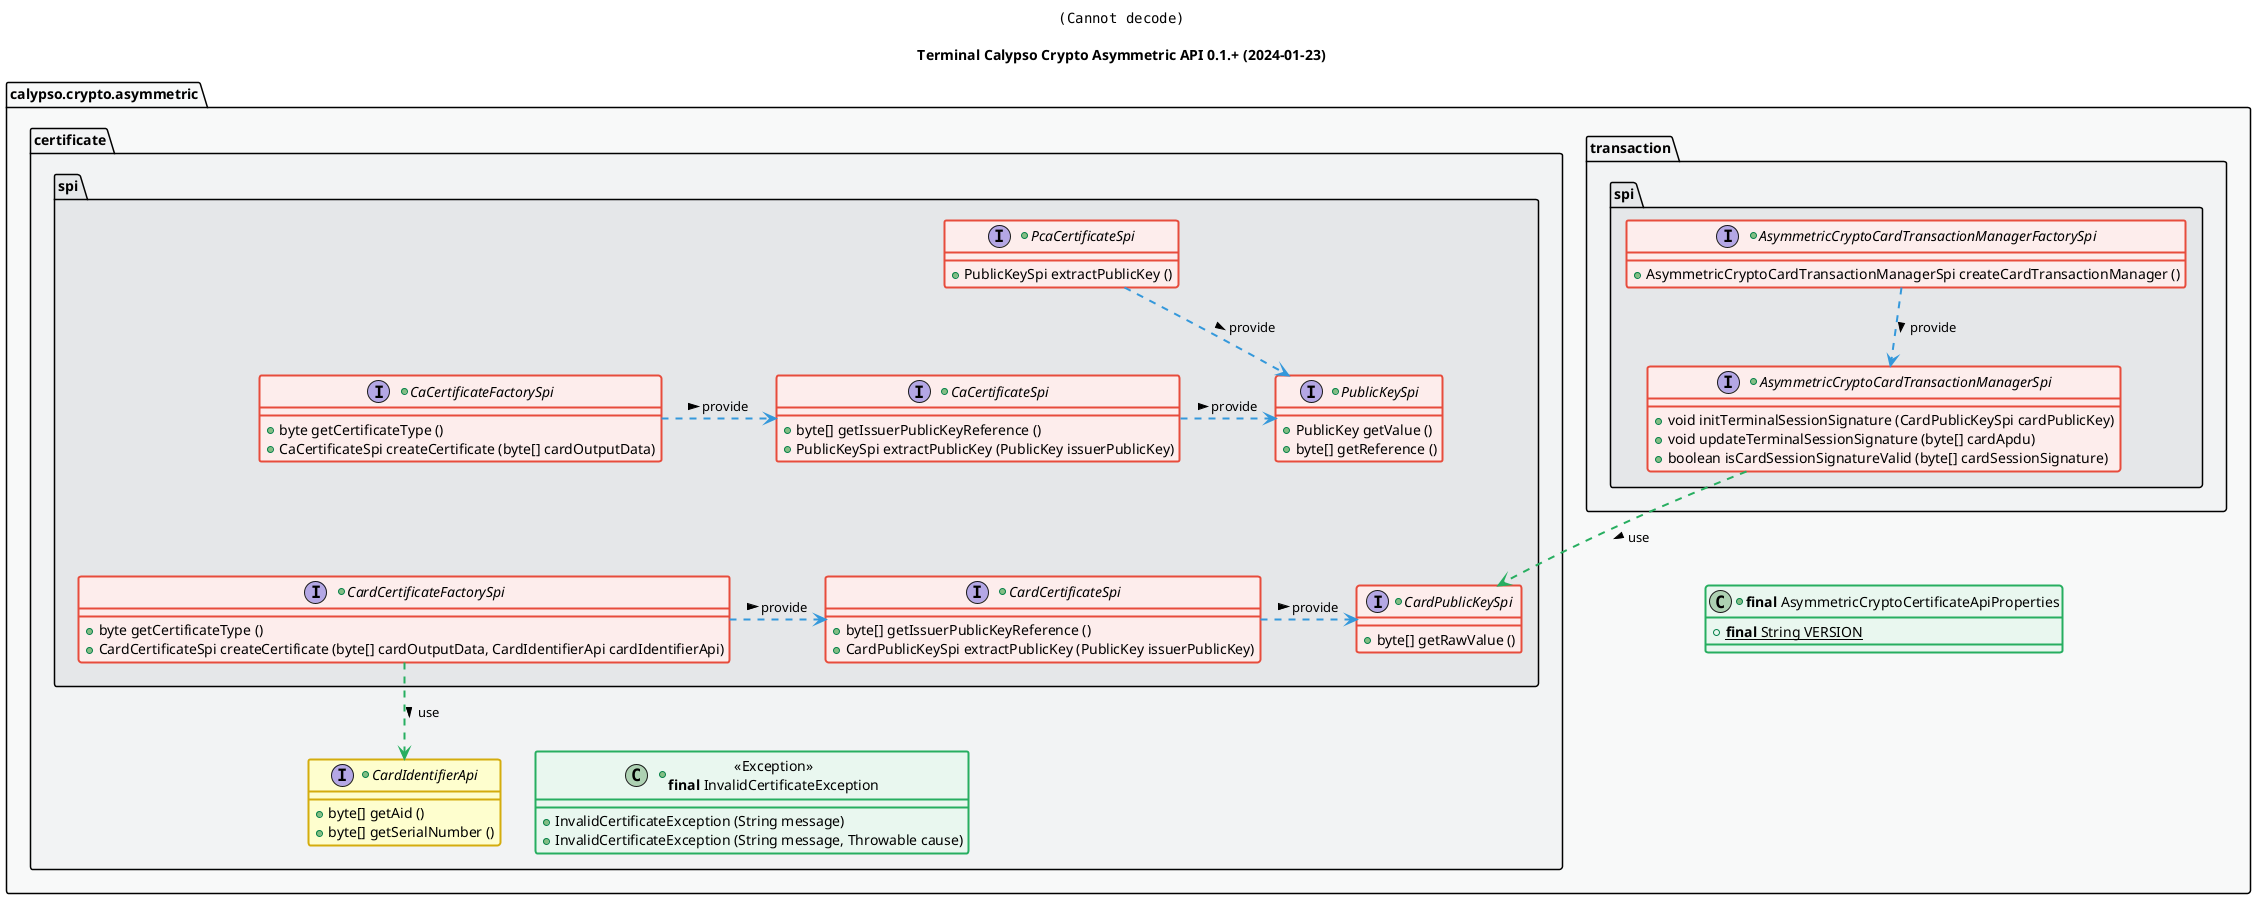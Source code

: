 @startuml
title
    <img:../assets/logo.svg{scale=0.2}>

    Terminal Calypso Crypto Asymmetric API 0.1.+ (2024-01-23)
end title

' == THEME ==

'Couleurs issues de : https://htmlcolorcodes.com/fr/tableau-de-couleur/tableau-de-couleur-design-plat/
!define C_GREY1 F8F9F9
!define C_GREY2 F2F3F4
!define C_GREY3 E5E7E9
!define C_GREY4 D7DBDD
!define C_GREY5 CACFD2
!define C_GREY6 BDC3C7
!define C_LINK 3498DB
!define C_USE 27AE60
!define C_THROW 2C3E50

' -- Styles that don't work with new version of plantuml --
skinparam stereotypeABorderColor #A9DCDF
skinparam stereotypeIBorderColor #B4A7E5
skinparam stereotypeCBorderColor #ADD1B2
skinparam stereotypeEBorderColor #EB93DF
' -- END --

skinparam ClassBorderThickness 2
skinparam ArrowThickness 2

' Yellow
skinparam ClassBackgroundColor #FEFECE
skinparam ClassBorderColor #D4AC0D
' Red
skinparam ClassBackgroundColor<<red>> #FDEDEC
skinparam ClassBorderColor<<red>> #E74C3C
hide <<red>> stereotype
' Purple
skinparam ClassBackgroundColor<<purple>> #F4ECF7
skinparam ClassBorderColor<<purple>> #8E44AD
hide <<purple>> stereotype
' blue
skinparam ClassBackgroundColor<<blue>> #EBF5FB
skinparam ClassBorderColor<<blue>> #3498DB
hide <<blue>> stereotype
' Green
skinparam ClassBackgroundColor<<green>> #E9F7EF
skinparam ClassBorderColor<<green>> #27AE60
hide <<green>> stereotype
' Grey
skinparam ClassBackgroundColor<<grey>> #EAECEE
skinparam ClassBorderColor<<grey>> #2C3E50
hide <<grey>> stereotype

' == CONTENT ==

package "calypso.crypto.asymmetric" as api {
    package "transaction" as transaction {
        package spi {
            +interface AsymmetricCryptoCardTransactionManagerFactorySpi <<red>> {
                +AsymmetricCryptoCardTransactionManagerSpi createCardTransactionManager ()
            }
            +interface AsymmetricCryptoCardTransactionManagerSpi <<red>> {
                +void initTerminalSessionSignature (CardPublicKeySpi cardPublicKey)
                +void updateTerminalSessionSignature (byte[] cardApdu)
                +boolean isCardSessionSignatureValid (byte[] cardSessionSignature)
            }
        }
    }
    +class "**final** AsymmetricCryptoCertificateApiProperties" as ApiProperties <<green>> {
        +{static} **final** String VERSION
    }
    package "certificate" as certificate {
        +interface CardIdentifierApi {
            +byte[] getAid ()
            +byte[] getSerialNumber ()
        }
        package spi {
            together {
            +interface PcaCertificateSpi <<red>> {
                +PublicKeySpi extractPublicKey ()
            }
            +interface CaCertificateFactorySpi <<red>> {
                +byte getCertificateType ()
                +CaCertificateSpi createCertificate (byte[] cardOutputData)
            }
            +interface CaCertificateSpi <<red>> {
                +byte[] getIssuerPublicKeyReference ()
                +PublicKeySpi extractPublicKey (PublicKey issuerPublicKey)
            }
            +interface CardCertificateFactorySpi <<red>> {
                +byte getCertificateType ()
                +CardCertificateSpi createCertificate (byte[] cardOutputData, CardIdentifierApi cardIdentifierApi)
            }
            +interface CardCertificateSpi <<red>> {
                +byte[] getIssuerPublicKeyReference ()
                +CardPublicKeySpi extractPublicKey (PublicKey issuerPublicKey)
            }
            }
            +interface PublicKeySpi <<red>> {
                +PublicKey getValue ()
                +byte[] getReference ()
            }
            +interface CardPublicKeySpi <<red>> {
                +byte[] getRawValue ()
            }
        }
        +class "<<Exception>>\n**final** InvalidCertificateException" as InvalidCertificateException <<green>> {
            +InvalidCertificateException (String message)
            +InvalidCertificateException (String message, Throwable cause)
        }
    }
}

' Associations

AsymmetricCryptoCardTransactionManagerFactorySpi ..> AsymmetricCryptoCardTransactionManagerSpi #C_LINK : provide >

AsymmetricCryptoCardTransactionManagerSpi ..> CardPublicKeySpi #C_USE : use >

CaCertificateFactorySpi .right.> CaCertificateSpi #C_LINK : provide >
CardCertificateFactorySpi .right.> CardCertificateSpi #C_LINK : provide >

PcaCertificateSpi ..> PublicKeySpi #C_LINK : provide >
CaCertificateSpi .right.> PublicKeySpi #C_LINK : provide >
CardCertificateSpi .right.> CardPublicKeySpi #C_LINK : provide >

CardCertificateFactorySpi ..> CardIdentifierApi #C_USE : use >

' == LAYOUT ==

PcaCertificateSpi -[hidden]- CaCertificateSpi
CaCertificateFactorySpi -[hidden]- CardCertificateFactorySpi
CardIdentifierApi -[hidden]right- InvalidCertificateException
AsymmetricCryptoCardTransactionManagerSpi -[hidden]- ApiProperties

' == STYLE ==

package api #C_GREY1 {}
package api.transaction #C_GREY2 {}
package api.transaction.spi #C_GREY3 {}
package api.certificate #C_GREY2 {}
package api.certificate.spi #C_GREY3 {}

@enduml